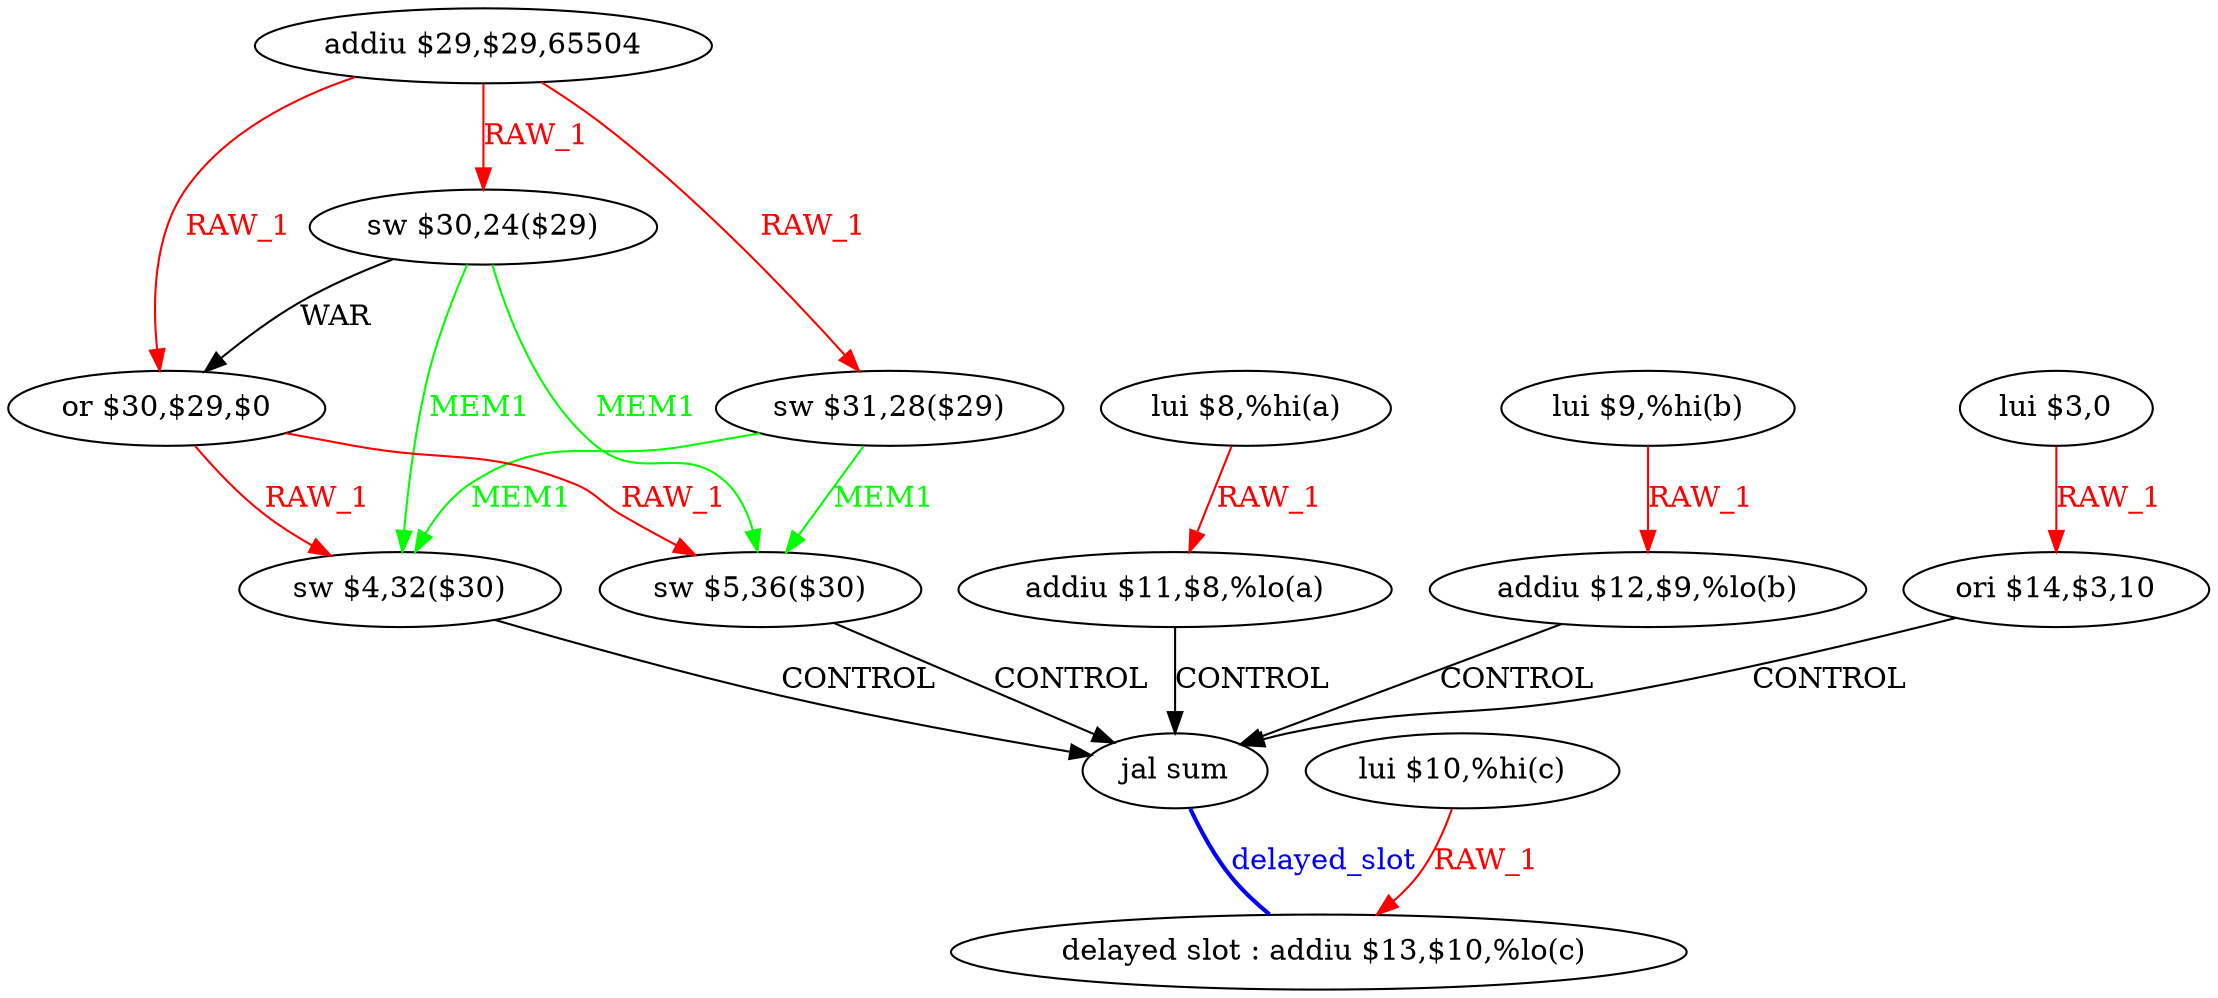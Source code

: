 digraph G1 {
node [shape = ellipse];
i14 [label = " delayed slot : addiu $13,$10,%lo(c)"] ;
i13 ->  i14 [style = bold, dir= none, fontcolor = blue, color = blue, label= "delayed_slot"];
i13 [label = "jal sum"] ;
i0 [label = "addiu $29,$29,65504"] ;
i0 ->  i1 [color = red, fontcolor = red, label= "RAW_1"];
i0 ->  i2 [color = red, fontcolor = red, label= "RAW_1"];
i0 ->  i3 [color = red, fontcolor = red, label= "RAW_1"];
i1 [label = "sw $30,24($29)"] ;
i1 ->  i3 [label= "WAR"];
i1 ->  i5 [color = green, fontcolor = green, label= "MEM1"];
i1 ->  i8 [color = green, fontcolor = green, label= "MEM1"];
i3 [label = "or $30,$29,$0"] ;
i3 ->  i5 [color = red, fontcolor = red, label= "RAW_1"];
i3 ->  i8 [color = red, fontcolor = red, label= "RAW_1"];
i5 [label = "sw $4,32($30)"] ;
i5 ->  i13 [label= "CONTROL"];
i8 [label = "sw $5,36($30)"] ;
i8 ->  i13 [label= "CONTROL"];
i2 [label = "sw $31,28($29)"] ;
i2 ->  i5 [color = green, fontcolor = green, label= "MEM1"];
i2 ->  i8 [color = green, fontcolor = green, label= "MEM1"];
i4 [label = "lui $8,%hi(a)"] ;
i4 ->  i6 [color = red, fontcolor = red, label= "RAW_1"];
i6 [label = "addiu $11,$8,%lo(a)"] ;
i6 ->  i13 [label= "CONTROL"];
i7 [label = "lui $9,%hi(b)"] ;
i7 ->  i9 [color = red, fontcolor = red, label= "RAW_1"];
i9 [label = "addiu $12,$9,%lo(b)"] ;
i9 ->  i13 [label= "CONTROL"];
i10 [label = "lui $10,%hi(c)"] ;
i10 ->  i14 [color = red, fontcolor = red, label= "RAW_1"];
i11 [label = "lui $3,0"] ;
i11 ->  i12 [color = red, fontcolor = red, label= "RAW_1"];
i12 [label = "ori $14,$3,10"] ;
i12 ->  i13 [label= "CONTROL"];
}
